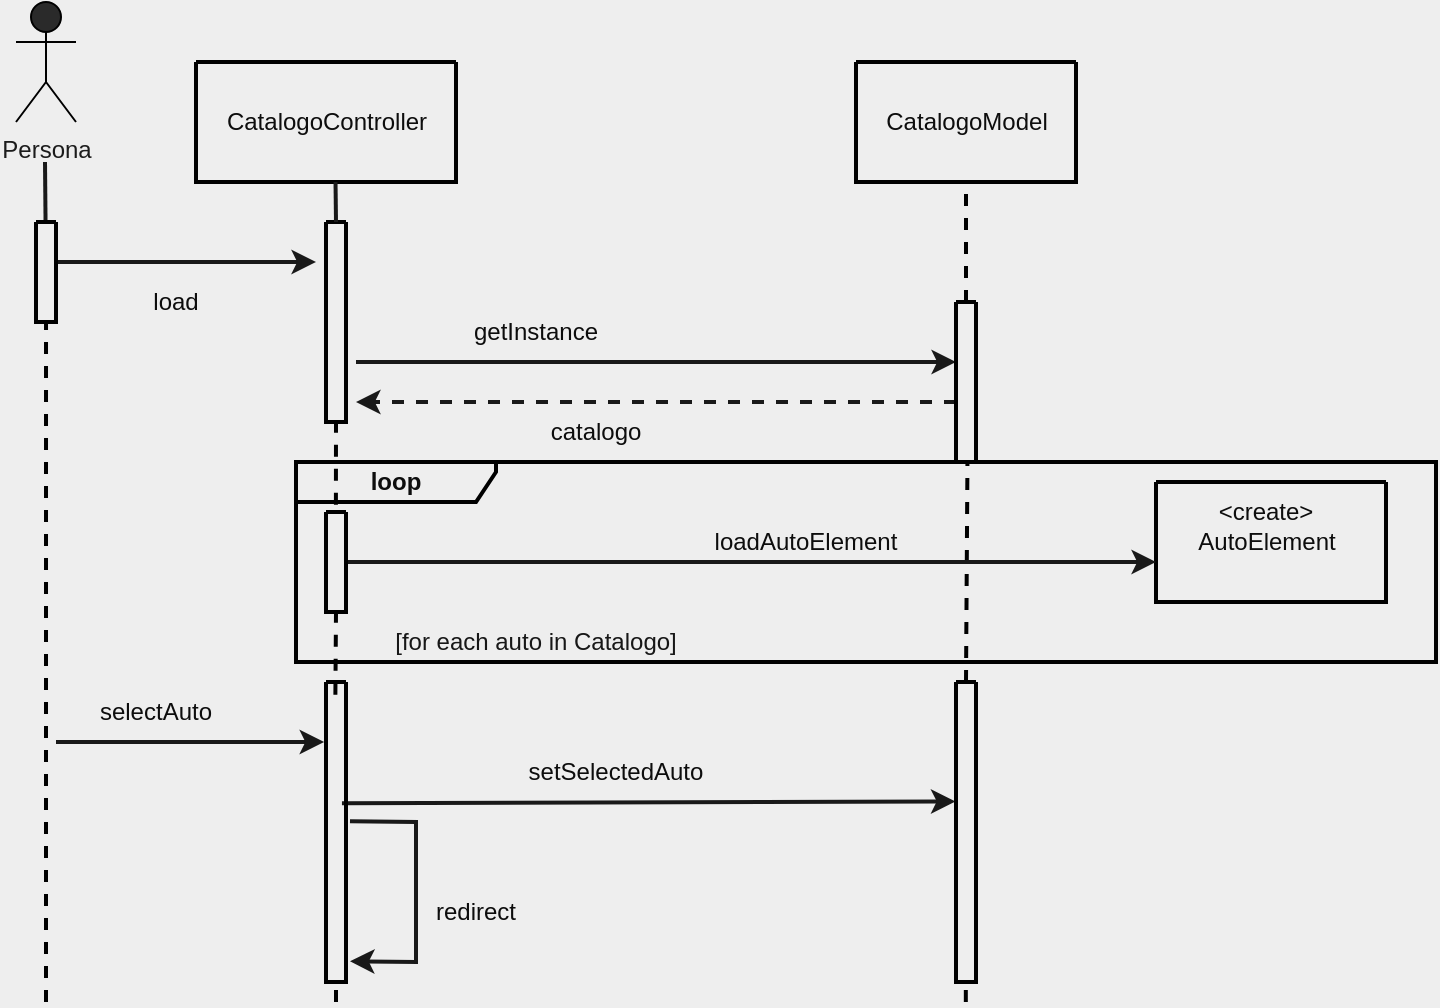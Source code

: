 <mxfile version="20.5.3" type="embed"><diagram id="ERxrzM34JgP0kjhDalQf" name="Page-1"><mxGraphModel dx="547" dy="111" grid="1" gridSize="10" guides="1" tooltips="1" connect="1" arrows="1" fold="1" page="0" pageScale="1" pageWidth="827" pageHeight="1169" background="#EEEEEE" math="0" shadow="0"><root><mxCell id="0"/><mxCell id="1" parent="0"/><mxCell id="224" value="Persona" style="shape=umlActor;verticalLabelPosition=bottom;verticalAlign=top;html=1;outlineConnect=0;fillColor=#2A2A2A;strokeColor=#000000;fontColor=#1C1C1C;" parent="1" vertex="1"><mxGeometry x="-80" y="60" width="30" height="60" as="geometry"/></mxCell><mxCell id="225" value="" style="endArrow=none;html=1;rounded=0;fontColor=#0D0D0D;strokeColor=#191919;strokeWidth=2;" parent="1" source="240" edge="1"><mxGeometry width="50" height="50" relative="1" as="geometry"><mxPoint x="-65.5" y="500" as="sourcePoint"/><mxPoint x="-65.5" y="140" as="targetPoint"/></mxGeometry></mxCell><mxCell id="228" value="" style="swimlane;startSize=0;strokeColor=#000000;fontColor=#0D0D0D;fillColor=#2A2A2A;strokeWidth=2;" parent="1" vertex="1"><mxGeometry x="10" y="90" width="130" height="60" as="geometry"/></mxCell><mxCell id="230" value="CatalogoController" style="text;html=1;align=center;verticalAlign=middle;resizable=0;points=[];autosize=1;strokeColor=none;fillColor=none;fontColor=#0D0D0D;" parent="228" vertex="1"><mxGeometry x="5" y="15" width="120" height="30" as="geometry"/></mxCell><mxCell id="234" value="" style="endArrow=classic;html=1;rounded=0;strokeColor=#191919;strokeWidth=2;fontColor=#0D0D0D;" parent="1" edge="1"><mxGeometry width="50" height="50" relative="1" as="geometry"><mxPoint x="-60" y="190" as="sourcePoint"/><mxPoint x="70" y="190" as="targetPoint"/></mxGeometry></mxCell><mxCell id="240" value="" style="swimlane;startSize=0;labelBackgroundColor=none;strokeColor=#000000;strokeWidth=2;fontColor=#0D0D0D;fillColor=#2A2A2A;" parent="1" vertex="1"><mxGeometry x="-70" y="170" width="10" height="50" as="geometry"/></mxCell><mxCell id="246" value="" style="endArrow=classic;html=1;rounded=0;strokeColor=#191919;strokeWidth=2;fontColor=#0D0D0D;" parent="1" edge="1"><mxGeometry width="50" height="50" relative="1" as="geometry"><mxPoint x="90" y="240" as="sourcePoint"/><mxPoint x="390" y="240" as="targetPoint"/></mxGeometry></mxCell><mxCell id="247" value="getInstance" style="text;html=1;strokeColor=none;fillColor=none;align=center;verticalAlign=middle;whiteSpace=wrap;rounded=0;labelBackgroundColor=none;strokeWidth=2;fontColor=#0D0D0D;" parent="1" vertex="1"><mxGeometry x="150" y="210" width="60" height="30" as="geometry"/></mxCell><mxCell id="266" value="" style="swimlane;startSize=0;labelBackgroundColor=none;strokeColor=#000000;strokeWidth=2;fontColor=#0D0D0D;fillColor=#2A2A2A;" parent="1" vertex="1"><mxGeometry x="75" y="170" width="10" height="100" as="geometry"/></mxCell><mxCell id="267" value="" style="endArrow=none;html=1;rounded=0;fontColor=#0D0D0D;strokeColor=#191919;strokeWidth=2;" parent="1" edge="1"><mxGeometry width="50" height="50" relative="1" as="geometry"><mxPoint x="80" y="170" as="sourcePoint"/><mxPoint x="79.76" y="150" as="targetPoint"/></mxGeometry></mxCell><mxCell id="271" value="" style="endArrow=none;dashed=1;html=1;rounded=0;entryX=0.5;entryY=1;entryDx=0;entryDy=0;strokeWidth=2;strokeColor=#000000;startArrow=none;exitX=0.035;exitY=0.214;exitDx=0;exitDy=0;exitPerimeter=0;" parent="1" source="296" target="266" edge="1"><mxGeometry width="50" height="50" relative="1" as="geometry"><mxPoint x="80" y="560" as="sourcePoint"/><mxPoint x="120" y="290" as="targetPoint"/></mxGeometry></mxCell><mxCell id="274" value="" style="endArrow=none;dashed=1;html=1;rounded=0;entryX=0.501;entryY=1.02;entryDx=0;entryDy=0;strokeWidth=2;strokeColor=#000000;entryPerimeter=0;" parent="1" target="240" edge="1"><mxGeometry width="50" height="50" relative="1" as="geometry"><mxPoint x="-65" y="560" as="sourcePoint"/><mxPoint x="-65.38" y="250" as="targetPoint"/></mxGeometry></mxCell><mxCell id="287" value="load" style="text;html=1;strokeColor=none;fillColor=none;align=center;verticalAlign=middle;whiteSpace=wrap;rounded=0;labelBackgroundColor=none;strokeWidth=2;fontColor=#0D0D0D;" parent="1" vertex="1"><mxGeometry x="-30" y="195" width="60" height="30" as="geometry"/></mxCell><mxCell id="289" value="" style="swimlane;startSize=0;strokeColor=#000000;fontColor=#0D0D0D;fillColor=#2A2A2A;strokeWidth=2;" parent="1" vertex="1"><mxGeometry x="340" y="90" width="110" height="60" as="geometry"/></mxCell><mxCell id="290" value="CatalogoModel" style="text;html=1;align=center;verticalAlign=middle;resizable=0;points=[];autosize=1;strokeColor=none;fillColor=none;fontColor=#0D0D0D;" parent="289" vertex="1"><mxGeometry x="5" y="15" width="100" height="30" as="geometry"/></mxCell><mxCell id="291" value="" style="endArrow=none;dashed=1;html=1;rounded=0;entryX=0.589;entryY=-0.01;entryDx=0;entryDy=0;strokeWidth=2;strokeColor=#000000;entryPerimeter=0;exitX=0.5;exitY=0;exitDx=0;exitDy=0;" parent="1" source="334" target="296" edge="1"><mxGeometry width="50" height="50" relative="1" as="geometry"><mxPoint x="395" y="560" as="sourcePoint"/><mxPoint x="394.5" y="150" as="targetPoint"/></mxGeometry></mxCell><mxCell id="294" value="" style="endArrow=classic;html=1;rounded=0;strokeColor=#191919;strokeWidth=2;fontColor=#0D0D0D;dashed=1;" parent="1" edge="1"><mxGeometry width="50" height="50" relative="1" as="geometry"><mxPoint x="390" y="260" as="sourcePoint"/><mxPoint x="90" y="260" as="targetPoint"/></mxGeometry></mxCell><mxCell id="295" value="catalogo" style="text;html=1;strokeColor=none;fillColor=none;align=center;verticalAlign=middle;whiteSpace=wrap;rounded=0;labelBackgroundColor=none;strokeWidth=2;fontColor=#0D0D0D;" parent="1" vertex="1"><mxGeometry x="180" y="260" width="60" height="30" as="geometry"/></mxCell><mxCell id="296" value="&lt;b&gt;loop&lt;/b&gt;" style="shape=umlFrame;whiteSpace=wrap;html=1;labelBackgroundColor=none;strokeColor=#000000;strokeWidth=2;fontColor=#0D0D0D;fillColor=none;width=100;height=20;" parent="1" vertex="1"><mxGeometry x="60" y="290" width="570" height="100" as="geometry"/></mxCell><mxCell id="297" value="" style="swimlane;startSize=0;strokeColor=#000000;fontColor=#0D0D0D;fillColor=#2A2A2A;strokeWidth=2;" parent="1" vertex="1"><mxGeometry x="490" y="300" width="115" height="60" as="geometry"/></mxCell><mxCell id="298" value="AutoElement" style="text;html=1;align=center;verticalAlign=middle;resizable=0;points=[];autosize=1;strokeColor=none;fillColor=none;fontColor=#0D0D0D;" parent="297" vertex="1"><mxGeometry x="10" y="15" width="90" height="30" as="geometry"/></mxCell><mxCell id="302" value="&amp;lt;create&amp;gt;" style="text;html=1;strokeColor=none;fillColor=none;align=center;verticalAlign=middle;whiteSpace=wrap;rounded=0;labelBackgroundColor=none;strokeWidth=2;fontColor=#0D0D0D;" parent="297" vertex="1"><mxGeometry x="25" width="60" height="30" as="geometry"/></mxCell><mxCell id="299" value="" style="endArrow=classic;html=1;rounded=0;strokeColor=#191919;strokeWidth=2;fontColor=#0D0D0D;" parent="1" edge="1"><mxGeometry width="50" height="50" relative="1" as="geometry"><mxPoint x="85" y="340" as="sourcePoint"/><mxPoint x="490" y="340" as="targetPoint"/></mxGeometry></mxCell><mxCell id="300" value="loadAutoElement" style="text;html=1;strokeColor=none;fillColor=none;align=center;verticalAlign=middle;whiteSpace=wrap;rounded=0;labelBackgroundColor=none;strokeWidth=2;fontColor=#0D0D0D;" parent="1" vertex="1"><mxGeometry x="250" y="315" width="130" height="30" as="geometry"/></mxCell><mxCell id="301" value="&lt;font color=&quot;#171717&quot;&gt;[for each auto in Catalogo]&lt;/font&gt;" style="text;html=1;strokeColor=none;fillColor=none;align=center;verticalAlign=middle;whiteSpace=wrap;rounded=0;" parent="1" vertex="1"><mxGeometry x="60" y="370" width="240" height="20" as="geometry"/></mxCell><mxCell id="303" value="" style="endArrow=classic;html=1;rounded=0;strokeColor=#191919;strokeWidth=2;fontColor=#0D0D0D;entryX=-0.092;entryY=0.25;entryDx=0;entryDy=0;entryPerimeter=0;" parent="1" edge="1"><mxGeometry width="50" height="50" relative="1" as="geometry"><mxPoint x="-60" y="430" as="sourcePoint"/><mxPoint x="74.08" y="430" as="targetPoint"/></mxGeometry></mxCell><mxCell id="304" value="selectAuto" style="text;html=1;strokeColor=none;fillColor=none;align=center;verticalAlign=middle;whiteSpace=wrap;rounded=0;labelBackgroundColor=none;strokeWidth=2;fontColor=#0D0D0D;" parent="1" vertex="1"><mxGeometry x="-40" y="400" width="60" height="30" as="geometry"/></mxCell><mxCell id="305" value="" style="endArrow=classic;html=1;rounded=0;strokeColor=#191919;strokeWidth=2;fontColor=#0D0D0D;exitX=1.095;exitY=0.883;exitDx=0;exitDy=0;exitPerimeter=0;entryX=-0.027;entryY=0.398;entryDx=0;entryDy=0;entryPerimeter=0;" parent="1" target="334" edge="1"><mxGeometry width="50" height="50" relative="1" as="geometry"><mxPoint x="82.98" y="460.64" as="sourcePoint"/><mxPoint x="400" y="460" as="targetPoint"/></mxGeometry></mxCell><mxCell id="306" value="setSelectedAuto" style="text;html=1;strokeColor=none;fillColor=none;align=center;verticalAlign=middle;whiteSpace=wrap;rounded=0;labelBackgroundColor=none;strokeWidth=2;fontColor=#0D0D0D;" parent="1" vertex="1"><mxGeometry x="190" y="430" width="60" height="30" as="geometry"/></mxCell><mxCell id="308" value="redirect" style="text;html=1;strokeColor=none;fillColor=none;align=center;verticalAlign=middle;whiteSpace=wrap;rounded=0;labelBackgroundColor=none;strokeWidth=2;fontColor=#0D0D0D;" parent="1" vertex="1"><mxGeometry x="120" y="500" width="60" height="30" as="geometry"/></mxCell><mxCell id="329" value="" style="endArrow=classic;html=1;rounded=0;strokeColor=#191919;strokeWidth=2;fontColor=#0D0D0D;entryX=1.2;entryY=0.931;entryDx=0;entryDy=0;entryPerimeter=0;exitX=1.2;exitY=0.464;exitDx=0;exitDy=0;exitPerimeter=0;" parent="1" source="332" target="332" edge="1"><mxGeometry width="50" height="50" relative="1" as="geometry"><mxPoint x="80" y="470" as="sourcePoint"/><mxPoint x="80" y="540" as="targetPoint"/><Array as="points"><mxPoint x="120" y="470"/><mxPoint x="120" y="540"/></Array></mxGeometry></mxCell><mxCell id="330" value="" style="swimlane;startSize=0;labelBackgroundColor=#FFFFFF;strokeColor=#000000;strokeWidth=2;fontColor=#0D0D0D;fillColor=#FFFFFF;gradientColor=none;" parent="1" vertex="1"><mxGeometry x="390" y="210" width="10" height="80" as="geometry"/></mxCell><mxCell id="331" value="" style="swimlane;startSize=0;labelBackgroundColor=#FFFFFF;strokeColor=#000000;strokeWidth=2;fontColor=#0D0D0D;fillColor=#FFFFFF;gradientColor=none;" parent="1" vertex="1"><mxGeometry x="75" y="315" width="10" height="50" as="geometry"/></mxCell><mxCell id="335" value="" style="endArrow=none;dashed=1;html=1;rounded=0;strokeWidth=2;strokeColor=#000000;startArrow=none;exitX=0.035;exitY=0.214;exitDx=0;exitDy=0;exitPerimeter=0;entryX=0.5;entryY=1;entryDx=0;entryDy=0;" parent="331" target="331" edge="1"><mxGeometry width="50" height="50" relative="1" as="geometry"><mxPoint x="4.69" y="91.4" as="sourcePoint"/><mxPoint x="5" y="80" as="targetPoint"/></mxGeometry></mxCell><mxCell id="332" value="" style="swimlane;startSize=0;labelBackgroundColor=#FFFFFF;strokeColor=#000000;strokeWidth=2;fontColor=#0D0D0D;fillColor=#FFFFFF;gradientColor=none;" parent="1" vertex="1"><mxGeometry x="75" y="400" width="10" height="150" as="geometry"/></mxCell><mxCell id="333" value="" style="endArrow=none;dashed=1;html=1;rounded=0;entryX=0.5;entryY=1;entryDx=0;entryDy=0;strokeWidth=2;strokeColor=#000000;" parent="1" target="332" edge="1"><mxGeometry width="50" height="50" relative="1" as="geometry"><mxPoint x="80" y="560" as="sourcePoint"/><mxPoint x="80" y="250" as="targetPoint"/></mxGeometry></mxCell><mxCell id="334" value="" style="swimlane;startSize=0;labelBackgroundColor=#FFFFFF;strokeColor=#000000;strokeWidth=2;fontColor=#0D0D0D;fillColor=#FFFFFF;gradientColor=none;" parent="1" vertex="1"><mxGeometry x="390" y="400" width="10" height="150" as="geometry"/></mxCell><mxCell id="336" value="" style="endArrow=none;dashed=1;html=1;rounded=0;entryX=0.5;entryY=1;entryDx=0;entryDy=0;strokeWidth=2;strokeColor=#000000;exitX=0.5;exitY=0;exitDx=0;exitDy=0;" parent="1" source="330" target="289" edge="1"><mxGeometry width="50" height="50" relative="1" as="geometry"><mxPoint x="-55" y="570" as="sourcePoint"/><mxPoint x="-54.99" y="231" as="targetPoint"/></mxGeometry></mxCell><mxCell id="337" value="" style="endArrow=none;dashed=1;html=1;rounded=0;entryX=0.5;entryY=1;entryDx=0;entryDy=0;strokeWidth=2;strokeColor=#000000;" parent="1" edge="1"><mxGeometry width="50" height="50" relative="1" as="geometry"><mxPoint x="394.91" y="560" as="sourcePoint"/><mxPoint x="394.91" y="550" as="targetPoint"/></mxGeometry></mxCell></root></mxGraphModel></diagram></mxfile>